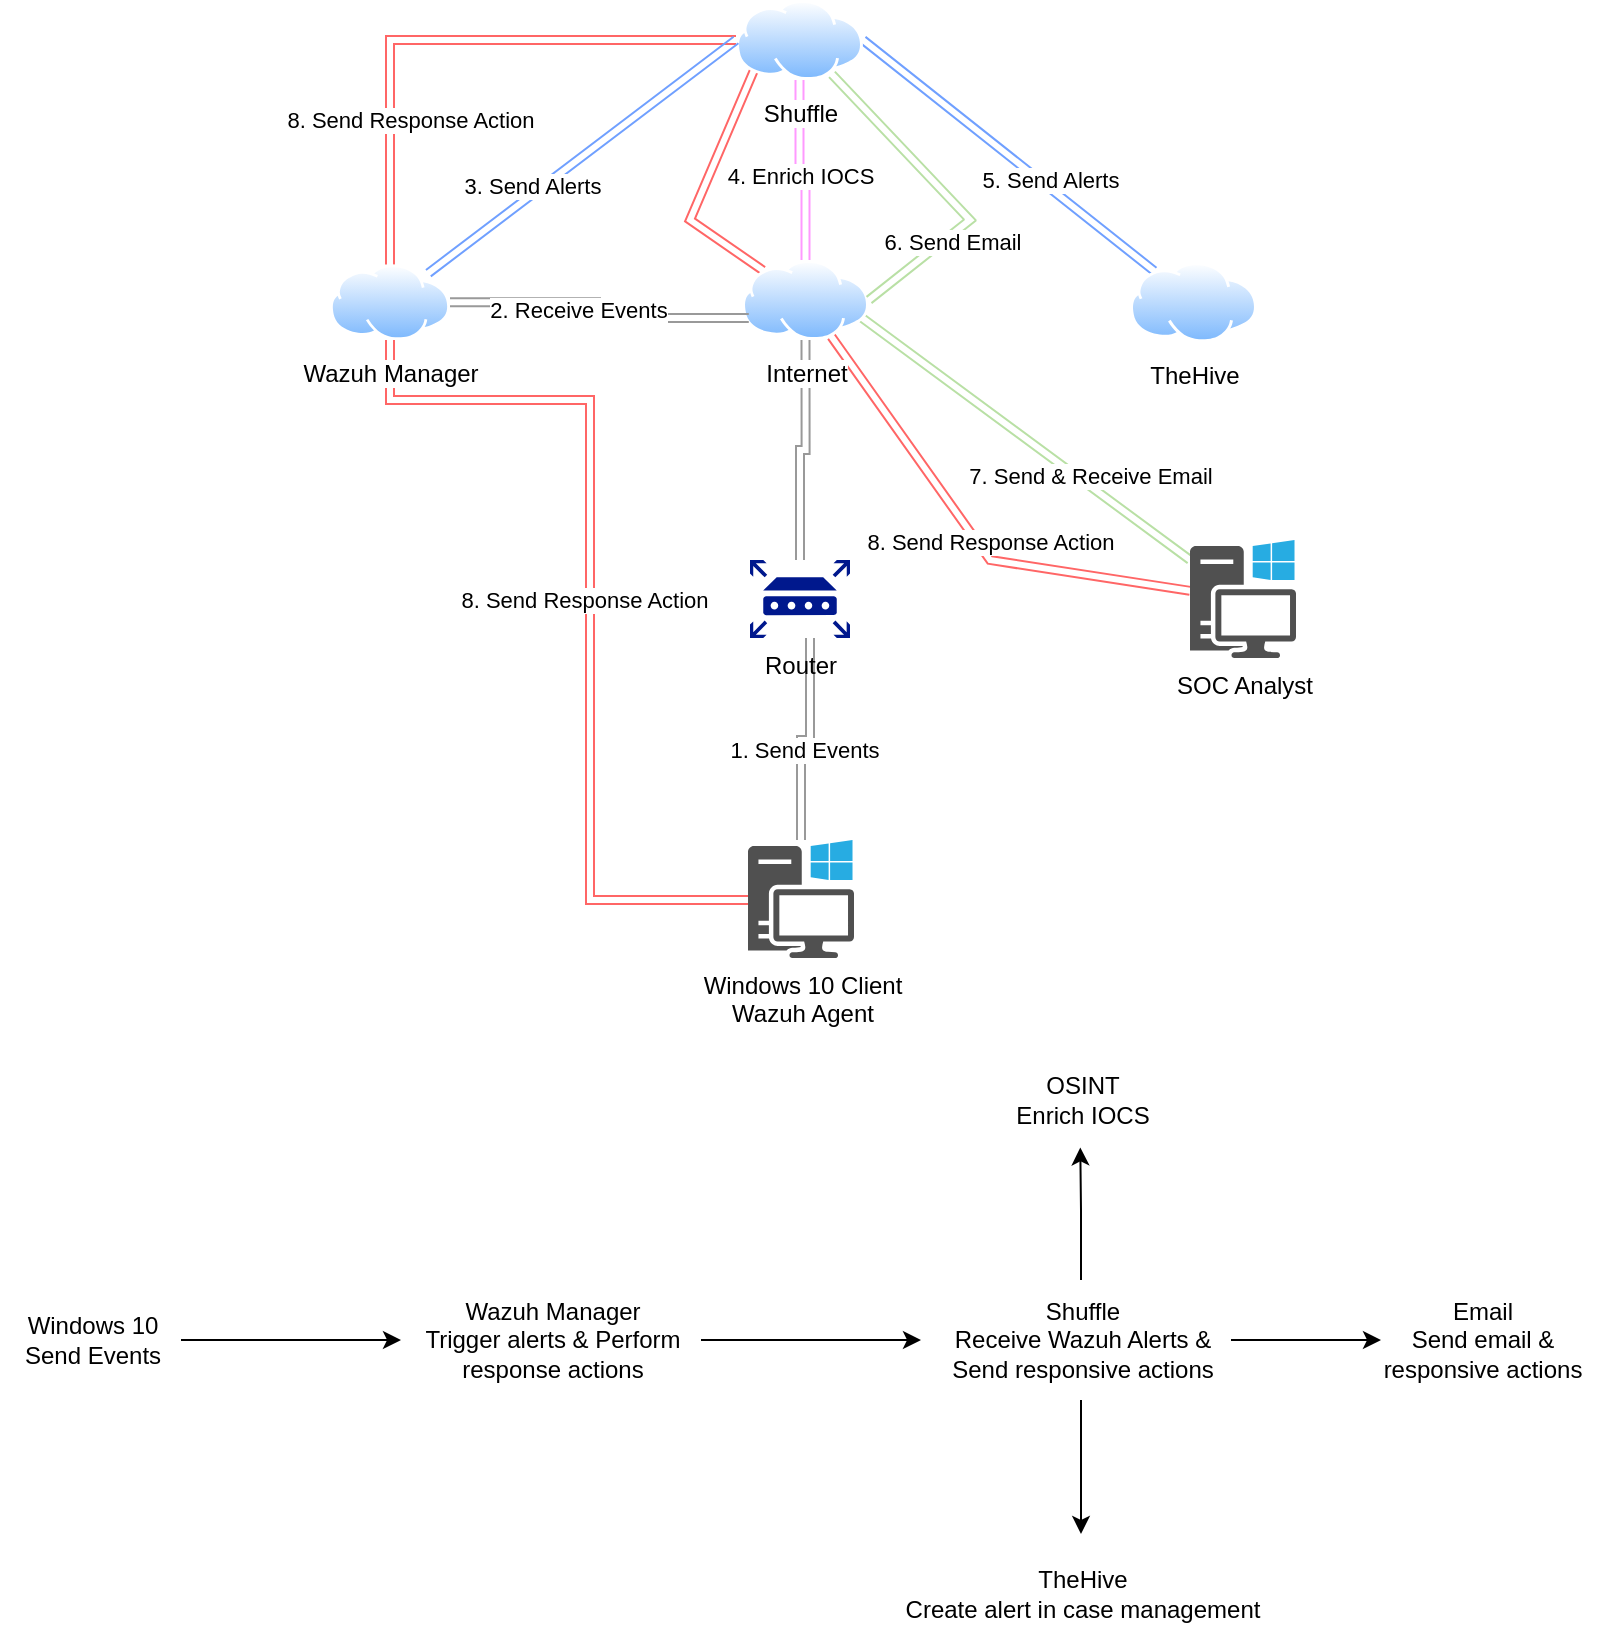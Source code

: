 <mxfile version="24.5.4" type="github">
  <diagram name="Page-1" id="nlbGMaZcJaz8c30azb57">
    <mxGraphModel dx="1509" dy="821" grid="1" gridSize="10" guides="1" tooltips="1" connect="1" arrows="1" fold="1" page="1" pageScale="1" pageWidth="850" pageHeight="1100" math="0" shadow="0">
      <root>
        <mxCell id="0" />
        <mxCell id="1" parent="0" />
        <mxCell id="IqrTCXVaRgC0ry_F07dR-6" style="edgeStyle=orthogonalEdgeStyle;rounded=0;orthogonalLoop=1;jettySize=auto;html=1;startArrow=classic;startFill=1;shape=link;strokeColor=#999999;" edge="1" parent="1" source="VgwucHjoBokB7FiHYRz_-1" target="VgwucHjoBokB7FiHYRz_-2">
          <mxGeometry relative="1" as="geometry">
            <Array as="points">
              <mxPoint x="426" y="480" />
              <mxPoint x="430" y="480" />
            </Array>
          </mxGeometry>
        </mxCell>
        <mxCell id="IqrTCXVaRgC0ry_F07dR-7" value="1. Send Events" style="edgeLabel;html=1;align=center;verticalAlign=middle;resizable=0;points=[];" vertex="1" connectable="0" parent="IqrTCXVaRgC0ry_F07dR-6">
          <mxGeometry x="-0.147" relative="1" as="geometry">
            <mxPoint x="1" as="offset" />
          </mxGeometry>
        </mxCell>
        <mxCell id="VgwucHjoBokB7FiHYRz_-1" value="Windows 10 Client&lt;div&gt;Wazuh Agent&lt;/div&gt;" style="sketch=0;pointerEvents=1;shadow=0;dashed=0;html=1;strokeColor=none;fillColor=#505050;labelPosition=center;verticalLabelPosition=bottom;verticalAlign=top;outlineConnect=0;align=center;shape=mxgraph.office.devices.workstation_pc;" parent="1" vertex="1">
          <mxGeometry x="399" y="530" width="53" height="59" as="geometry" />
        </mxCell>
        <mxCell id="IqrTCXVaRgC0ry_F07dR-8" style="edgeStyle=orthogonalEdgeStyle;rounded=0;orthogonalLoop=1;jettySize=auto;html=1;entryX=0.5;entryY=1;entryDx=0;entryDy=0;strokeColor=#999999;startArrow=classic;startFill=1;shape=link;" edge="1" parent="1" source="VgwucHjoBokB7FiHYRz_-2" target="IqrTCXVaRgC0ry_F07dR-2">
          <mxGeometry relative="1" as="geometry" />
        </mxCell>
        <mxCell id="VgwucHjoBokB7FiHYRz_-2" value="Router" style="sketch=0;aspect=fixed;pointerEvents=1;shadow=0;dashed=0;html=1;strokeColor=none;labelPosition=center;verticalLabelPosition=bottom;verticalAlign=top;align=center;fillColor=#00188D;shape=mxgraph.mscae.enterprise.router" parent="1" vertex="1">
          <mxGeometry x="400" y="390" width="50" height="39" as="geometry" />
        </mxCell>
        <mxCell id="IqrTCXVaRgC0ry_F07dR-21" style="rounded=0;orthogonalLoop=1;jettySize=auto;html=1;entryX=1;entryY=0.75;entryDx=0;entryDy=0;shape=link;strokeColor=#B9E0A5;" edge="1" parent="1" source="IqrTCXVaRgC0ry_F07dR-1" target="IqrTCXVaRgC0ry_F07dR-2">
          <mxGeometry relative="1" as="geometry" />
        </mxCell>
        <mxCell id="IqrTCXVaRgC0ry_F07dR-22" value="7. Send &amp;amp; Receive Email" style="edgeLabel;html=1;align=center;verticalAlign=middle;resizable=0;points=[];" vertex="1" connectable="0" parent="IqrTCXVaRgC0ry_F07dR-21">
          <mxGeometry x="-0.352" y="-4" relative="1" as="geometry">
            <mxPoint as="offset" />
          </mxGeometry>
        </mxCell>
        <mxCell id="IqrTCXVaRgC0ry_F07dR-23" style="rounded=0;orthogonalLoop=1;jettySize=auto;html=1;shape=link;strokeColor=#FF6666;" edge="1" parent="1" source="IqrTCXVaRgC0ry_F07dR-1" target="IqrTCXVaRgC0ry_F07dR-2">
          <mxGeometry relative="1" as="geometry">
            <Array as="points">
              <mxPoint x="520" y="390" />
            </Array>
          </mxGeometry>
        </mxCell>
        <mxCell id="IqrTCXVaRgC0ry_F07dR-24" value="8. Send Response Action" style="edgeLabel;html=1;align=center;verticalAlign=middle;resizable=0;points=[];" vertex="1" connectable="0" parent="IqrTCXVaRgC0ry_F07dR-23">
          <mxGeometry x="-0.334" y="-2" relative="1" as="geometry">
            <mxPoint x="-22" y="-11" as="offset" />
          </mxGeometry>
        </mxCell>
        <mxCell id="IqrTCXVaRgC0ry_F07dR-1" value="SOC Analyst" style="sketch=0;pointerEvents=1;shadow=0;dashed=0;html=1;strokeColor=none;fillColor=#505050;labelPosition=center;verticalLabelPosition=bottom;verticalAlign=top;outlineConnect=0;align=center;shape=mxgraph.office.devices.workstation_pc;" vertex="1" parent="1">
          <mxGeometry x="620" y="380" width="53" height="59" as="geometry" />
        </mxCell>
        <mxCell id="IqrTCXVaRgC0ry_F07dR-25" style="rounded=0;orthogonalLoop=1;jettySize=auto;html=1;entryX=0;entryY=1;entryDx=0;entryDy=0;shape=link;strokeColor=#FF6666;" edge="1" parent="1" source="IqrTCXVaRgC0ry_F07dR-2" target="IqrTCXVaRgC0ry_F07dR-3">
          <mxGeometry relative="1" as="geometry">
            <Array as="points">
              <mxPoint x="370" y="220" />
            </Array>
          </mxGeometry>
        </mxCell>
        <mxCell id="IqrTCXVaRgC0ry_F07dR-2" value="Internet" style="image;aspect=fixed;perimeter=ellipsePerimeter;html=1;align=center;shadow=0;dashed=0;spacingTop=3;image=img/lib/active_directory/internet_cloud.svg;" vertex="1" parent="1">
          <mxGeometry x="396" y="240" width="63.5" height="40" as="geometry" />
        </mxCell>
        <mxCell id="IqrTCXVaRgC0ry_F07dR-14" style="edgeStyle=orthogonalEdgeStyle;rounded=0;orthogonalLoop=1;jettySize=auto;html=1;shape=link;strokeColor=#FF99FF;" edge="1" parent="1" source="IqrTCXVaRgC0ry_F07dR-3" target="IqrTCXVaRgC0ry_F07dR-2">
          <mxGeometry relative="1" as="geometry" />
        </mxCell>
        <mxCell id="IqrTCXVaRgC0ry_F07dR-15" value="4. Enrich IOCS" style="edgeLabel;html=1;align=center;verticalAlign=middle;resizable=0;points=[];" vertex="1" connectable="0" parent="IqrTCXVaRgC0ry_F07dR-14">
          <mxGeometry x="0.097" y="-3" relative="1" as="geometry">
            <mxPoint as="offset" />
          </mxGeometry>
        </mxCell>
        <mxCell id="IqrTCXVaRgC0ry_F07dR-17" style="rounded=0;orthogonalLoop=1;jettySize=auto;html=1;shape=link;strokeColor=#70A0FF;exitX=1;exitY=0.5;exitDx=0;exitDy=0;" edge="1" parent="1" source="IqrTCXVaRgC0ry_F07dR-3" target="IqrTCXVaRgC0ry_F07dR-4">
          <mxGeometry relative="1" as="geometry">
            <mxPoint x="460" y="140" as="sourcePoint" />
          </mxGeometry>
        </mxCell>
        <mxCell id="IqrTCXVaRgC0ry_F07dR-18" value="5. Send Alerts" style="edgeLabel;html=1;align=center;verticalAlign=middle;resizable=0;points=[];" vertex="1" connectable="0" parent="IqrTCXVaRgC0ry_F07dR-17">
          <mxGeometry x="0.423" y="-5" relative="1" as="geometry">
            <mxPoint x="-7" y="-16" as="offset" />
          </mxGeometry>
        </mxCell>
        <mxCell id="IqrTCXVaRgC0ry_F07dR-19" value="" style="rounded=0;orthogonalLoop=1;jettySize=auto;html=1;entryX=1;entryY=0.5;entryDx=0;entryDy=0;shape=link;strokeColor=#B9E0A5;" edge="1" parent="1" source="IqrTCXVaRgC0ry_F07dR-3" target="IqrTCXVaRgC0ry_F07dR-2">
          <mxGeometry relative="1" as="geometry">
            <Array as="points">
              <mxPoint x="510" y="220" />
            </Array>
          </mxGeometry>
        </mxCell>
        <mxCell id="IqrTCXVaRgC0ry_F07dR-20" value="6. Send Email" style="edgeLabel;html=1;align=center;verticalAlign=middle;resizable=0;points=[];" vertex="1" connectable="0" parent="IqrTCXVaRgC0ry_F07dR-19">
          <mxGeometry x="-0.194" y="1" relative="1" as="geometry">
            <mxPoint x="13" y="36" as="offset" />
          </mxGeometry>
        </mxCell>
        <mxCell id="IqrTCXVaRgC0ry_F07dR-26" style="edgeStyle=orthogonalEdgeStyle;rounded=0;orthogonalLoop=1;jettySize=auto;html=1;shape=link;strokeColor=#FF6666;" edge="1" parent="1" source="IqrTCXVaRgC0ry_F07dR-3" target="IqrTCXVaRgC0ry_F07dR-5">
          <mxGeometry relative="1" as="geometry" />
        </mxCell>
        <mxCell id="IqrTCXVaRgC0ry_F07dR-27" value="8. Send Response Action" style="edgeLabel;html=1;align=center;verticalAlign=middle;resizable=0;points=[];" vertex="1" connectable="0" parent="IqrTCXVaRgC0ry_F07dR-26">
          <mxGeometry x="-0.383" y="-2" relative="1" as="geometry">
            <mxPoint x="-75" y="42" as="offset" />
          </mxGeometry>
        </mxCell>
        <mxCell id="IqrTCXVaRgC0ry_F07dR-3" value="Shuffle" style="image;aspect=fixed;perimeter=ellipsePerimeter;html=1;align=center;shadow=0;dashed=0;spacingTop=3;image=img/lib/active_directory/internet_cloud.svg;" vertex="1" parent="1">
          <mxGeometry x="393" y="110" width="63.5" height="40" as="geometry" />
        </mxCell>
        <mxCell id="IqrTCXVaRgC0ry_F07dR-4" value="TheHive" style="image;aspect=fixed;perimeter=ellipsePerimeter;html=1;align=center;shadow=0;dashed=0;spacingTop=3;image=img/lib/active_directory/internet_cloud.svg;" vertex="1" parent="1">
          <mxGeometry x="590" y="241.1" width="63.5" height="40" as="geometry" />
        </mxCell>
        <mxCell id="IqrTCXVaRgC0ry_F07dR-9" style="edgeStyle=orthogonalEdgeStyle;rounded=0;orthogonalLoop=1;jettySize=auto;html=1;shape=link;strokeColor=#999999;entryX=0;entryY=0.75;entryDx=0;entryDy=0;" edge="1" parent="1" source="IqrTCXVaRgC0ry_F07dR-5" target="IqrTCXVaRgC0ry_F07dR-2">
          <mxGeometry relative="1" as="geometry" />
        </mxCell>
        <mxCell id="IqrTCXVaRgC0ry_F07dR-10" value="2. Receive Events" style="edgeLabel;html=1;align=center;verticalAlign=middle;resizable=0;points=[];" vertex="1" connectable="0" parent="IqrTCXVaRgC0ry_F07dR-9">
          <mxGeometry x="-0.194" y="-4" relative="1" as="geometry">
            <mxPoint as="offset" />
          </mxGeometry>
        </mxCell>
        <mxCell id="IqrTCXVaRgC0ry_F07dR-11" style="rounded=0;orthogonalLoop=1;jettySize=auto;html=1;entryX=0;entryY=0.5;entryDx=0;entryDy=0;shape=link;strokeColor=#70A0FF;" edge="1" parent="1" source="IqrTCXVaRgC0ry_F07dR-5" target="IqrTCXVaRgC0ry_F07dR-3">
          <mxGeometry relative="1" as="geometry" />
        </mxCell>
        <mxCell id="IqrTCXVaRgC0ry_F07dR-12" value="3. Send Alerts" style="edgeLabel;html=1;align=center;verticalAlign=middle;resizable=0;points=[];" vertex="1" connectable="0" parent="IqrTCXVaRgC0ry_F07dR-11">
          <mxGeometry x="-0.3" y="4" relative="1" as="geometry">
            <mxPoint as="offset" />
          </mxGeometry>
        </mxCell>
        <mxCell id="IqrTCXVaRgC0ry_F07dR-28" style="rounded=0;orthogonalLoop=1;jettySize=auto;html=1;shape=link;edgeStyle=orthogonalEdgeStyle;strokeColor=#FF6666;" edge="1" parent="1" source="IqrTCXVaRgC0ry_F07dR-5" target="VgwucHjoBokB7FiHYRz_-1">
          <mxGeometry relative="1" as="geometry">
            <Array as="points">
              <mxPoint x="220" y="310" />
              <mxPoint x="320" y="310" />
              <mxPoint x="320" y="560" />
            </Array>
          </mxGeometry>
        </mxCell>
        <mxCell id="IqrTCXVaRgC0ry_F07dR-29" value="8. Send Response Action" style="edgeLabel;html=1;align=center;verticalAlign=middle;resizable=0;points=[];" vertex="1" connectable="0" parent="IqrTCXVaRgC0ry_F07dR-28">
          <mxGeometry x="-0.429" y="-3" relative="1" as="geometry">
            <mxPoint y="99" as="offset" />
          </mxGeometry>
        </mxCell>
        <mxCell id="IqrTCXVaRgC0ry_F07dR-5" value="Wazuh Manager" style="image;aspect=fixed;perimeter=ellipsePerimeter;html=1;align=center;shadow=0;dashed=0;spacingTop=3;image=img/lib/active_directory/internet_cloud.svg;" vertex="1" parent="1">
          <mxGeometry x="190" y="242.2" width="60" height="37.8" as="geometry" />
        </mxCell>
        <mxCell id="IqrTCXVaRgC0ry_F07dR-32" style="edgeStyle=orthogonalEdgeStyle;rounded=0;orthogonalLoop=1;jettySize=auto;html=1;" edge="1" parent="1" source="IqrTCXVaRgC0ry_F07dR-30">
          <mxGeometry relative="1" as="geometry">
            <mxPoint x="225.5" y="780" as="targetPoint" />
          </mxGeometry>
        </mxCell>
        <mxCell id="IqrTCXVaRgC0ry_F07dR-30" value="Windows 10&lt;div&gt;Send Events&lt;/div&gt;" style="text;html=1;align=center;verticalAlign=middle;resizable=0;points=[];autosize=1;strokeColor=none;fillColor=none;" vertex="1" parent="1">
          <mxGeometry x="25.5" y="760" width="90" height="40" as="geometry" />
        </mxCell>
        <mxCell id="IqrTCXVaRgC0ry_F07dR-33" style="edgeStyle=orthogonalEdgeStyle;rounded=0;orthogonalLoop=1;jettySize=auto;html=1;" edge="1" parent="1" source="IqrTCXVaRgC0ry_F07dR-31">
          <mxGeometry relative="1" as="geometry">
            <mxPoint x="485.5" y="780" as="targetPoint" />
          </mxGeometry>
        </mxCell>
        <mxCell id="IqrTCXVaRgC0ry_F07dR-31" value="Wazuh Manager&lt;div&gt;Trigger alerts &amp;amp; Perform&lt;/div&gt;&lt;div&gt;response actions&lt;/div&gt;" style="text;html=1;align=center;verticalAlign=middle;resizable=0;points=[];autosize=1;strokeColor=none;fillColor=none;" vertex="1" parent="1">
          <mxGeometry x="225.5" y="750" width="150" height="60" as="geometry" />
        </mxCell>
        <mxCell id="IqrTCXVaRgC0ry_F07dR-35" style="edgeStyle=orthogonalEdgeStyle;rounded=0;orthogonalLoop=1;jettySize=auto;html=1;entryX=0.496;entryY=1.093;entryDx=0;entryDy=0;entryPerimeter=0;" edge="1" parent="1" source="IqrTCXVaRgC0ry_F07dR-34" target="IqrTCXVaRgC0ry_F07dR-37">
          <mxGeometry relative="1" as="geometry">
            <mxPoint x="565" y="590" as="targetPoint" />
          </mxGeometry>
        </mxCell>
        <mxCell id="IqrTCXVaRgC0ry_F07dR-36" style="edgeStyle=orthogonalEdgeStyle;rounded=0;orthogonalLoop=1;jettySize=auto;html=1;" edge="1" parent="1" source="IqrTCXVaRgC0ry_F07dR-34">
          <mxGeometry relative="1" as="geometry">
            <mxPoint x="565.5" y="877" as="targetPoint" />
          </mxGeometry>
        </mxCell>
        <mxCell id="IqrTCXVaRgC0ry_F07dR-39" style="edgeStyle=orthogonalEdgeStyle;rounded=0;orthogonalLoop=1;jettySize=auto;html=1;" edge="1" parent="1" source="IqrTCXVaRgC0ry_F07dR-34">
          <mxGeometry relative="1" as="geometry">
            <mxPoint x="715.5" y="780" as="targetPoint" />
          </mxGeometry>
        </mxCell>
        <mxCell id="IqrTCXVaRgC0ry_F07dR-34" value="Shuffle&lt;div&gt;Receive Wazuh Alerts &amp;amp;&lt;/div&gt;&lt;div&gt;Send responsive actions&lt;/div&gt;" style="text;html=1;align=center;verticalAlign=middle;resizable=0;points=[];autosize=1;strokeColor=none;fillColor=none;" vertex="1" parent="1">
          <mxGeometry x="490.5" y="750" width="150" height="60" as="geometry" />
        </mxCell>
        <mxCell id="IqrTCXVaRgC0ry_F07dR-37" value="OSINT&lt;div&gt;Enrich IOCS&lt;/div&gt;" style="text;html=1;align=center;verticalAlign=middle;resizable=0;points=[];autosize=1;strokeColor=none;fillColor=none;" vertex="1" parent="1">
          <mxGeometry x="520.5" y="640" width="90" height="40" as="geometry" />
        </mxCell>
        <mxCell id="IqrTCXVaRgC0ry_F07dR-38" value="TheHive&lt;div&gt;Create alert in case management&lt;/div&gt;" style="text;html=1;align=center;verticalAlign=middle;resizable=0;points=[];autosize=1;strokeColor=none;fillColor=none;" vertex="1" parent="1">
          <mxGeometry x="465.5" y="887" width="200" height="40" as="geometry" />
        </mxCell>
        <mxCell id="IqrTCXVaRgC0ry_F07dR-40" value="Email&lt;div&gt;Send email &amp;amp;&lt;/div&gt;&lt;div&gt;responsive actions&lt;/div&gt;" style="text;html=1;align=center;verticalAlign=middle;resizable=0;points=[];autosize=1;strokeColor=none;fillColor=none;" vertex="1" parent="1">
          <mxGeometry x="705.5" y="750" width="120" height="60" as="geometry" />
        </mxCell>
      </root>
    </mxGraphModel>
  </diagram>
</mxfile>
